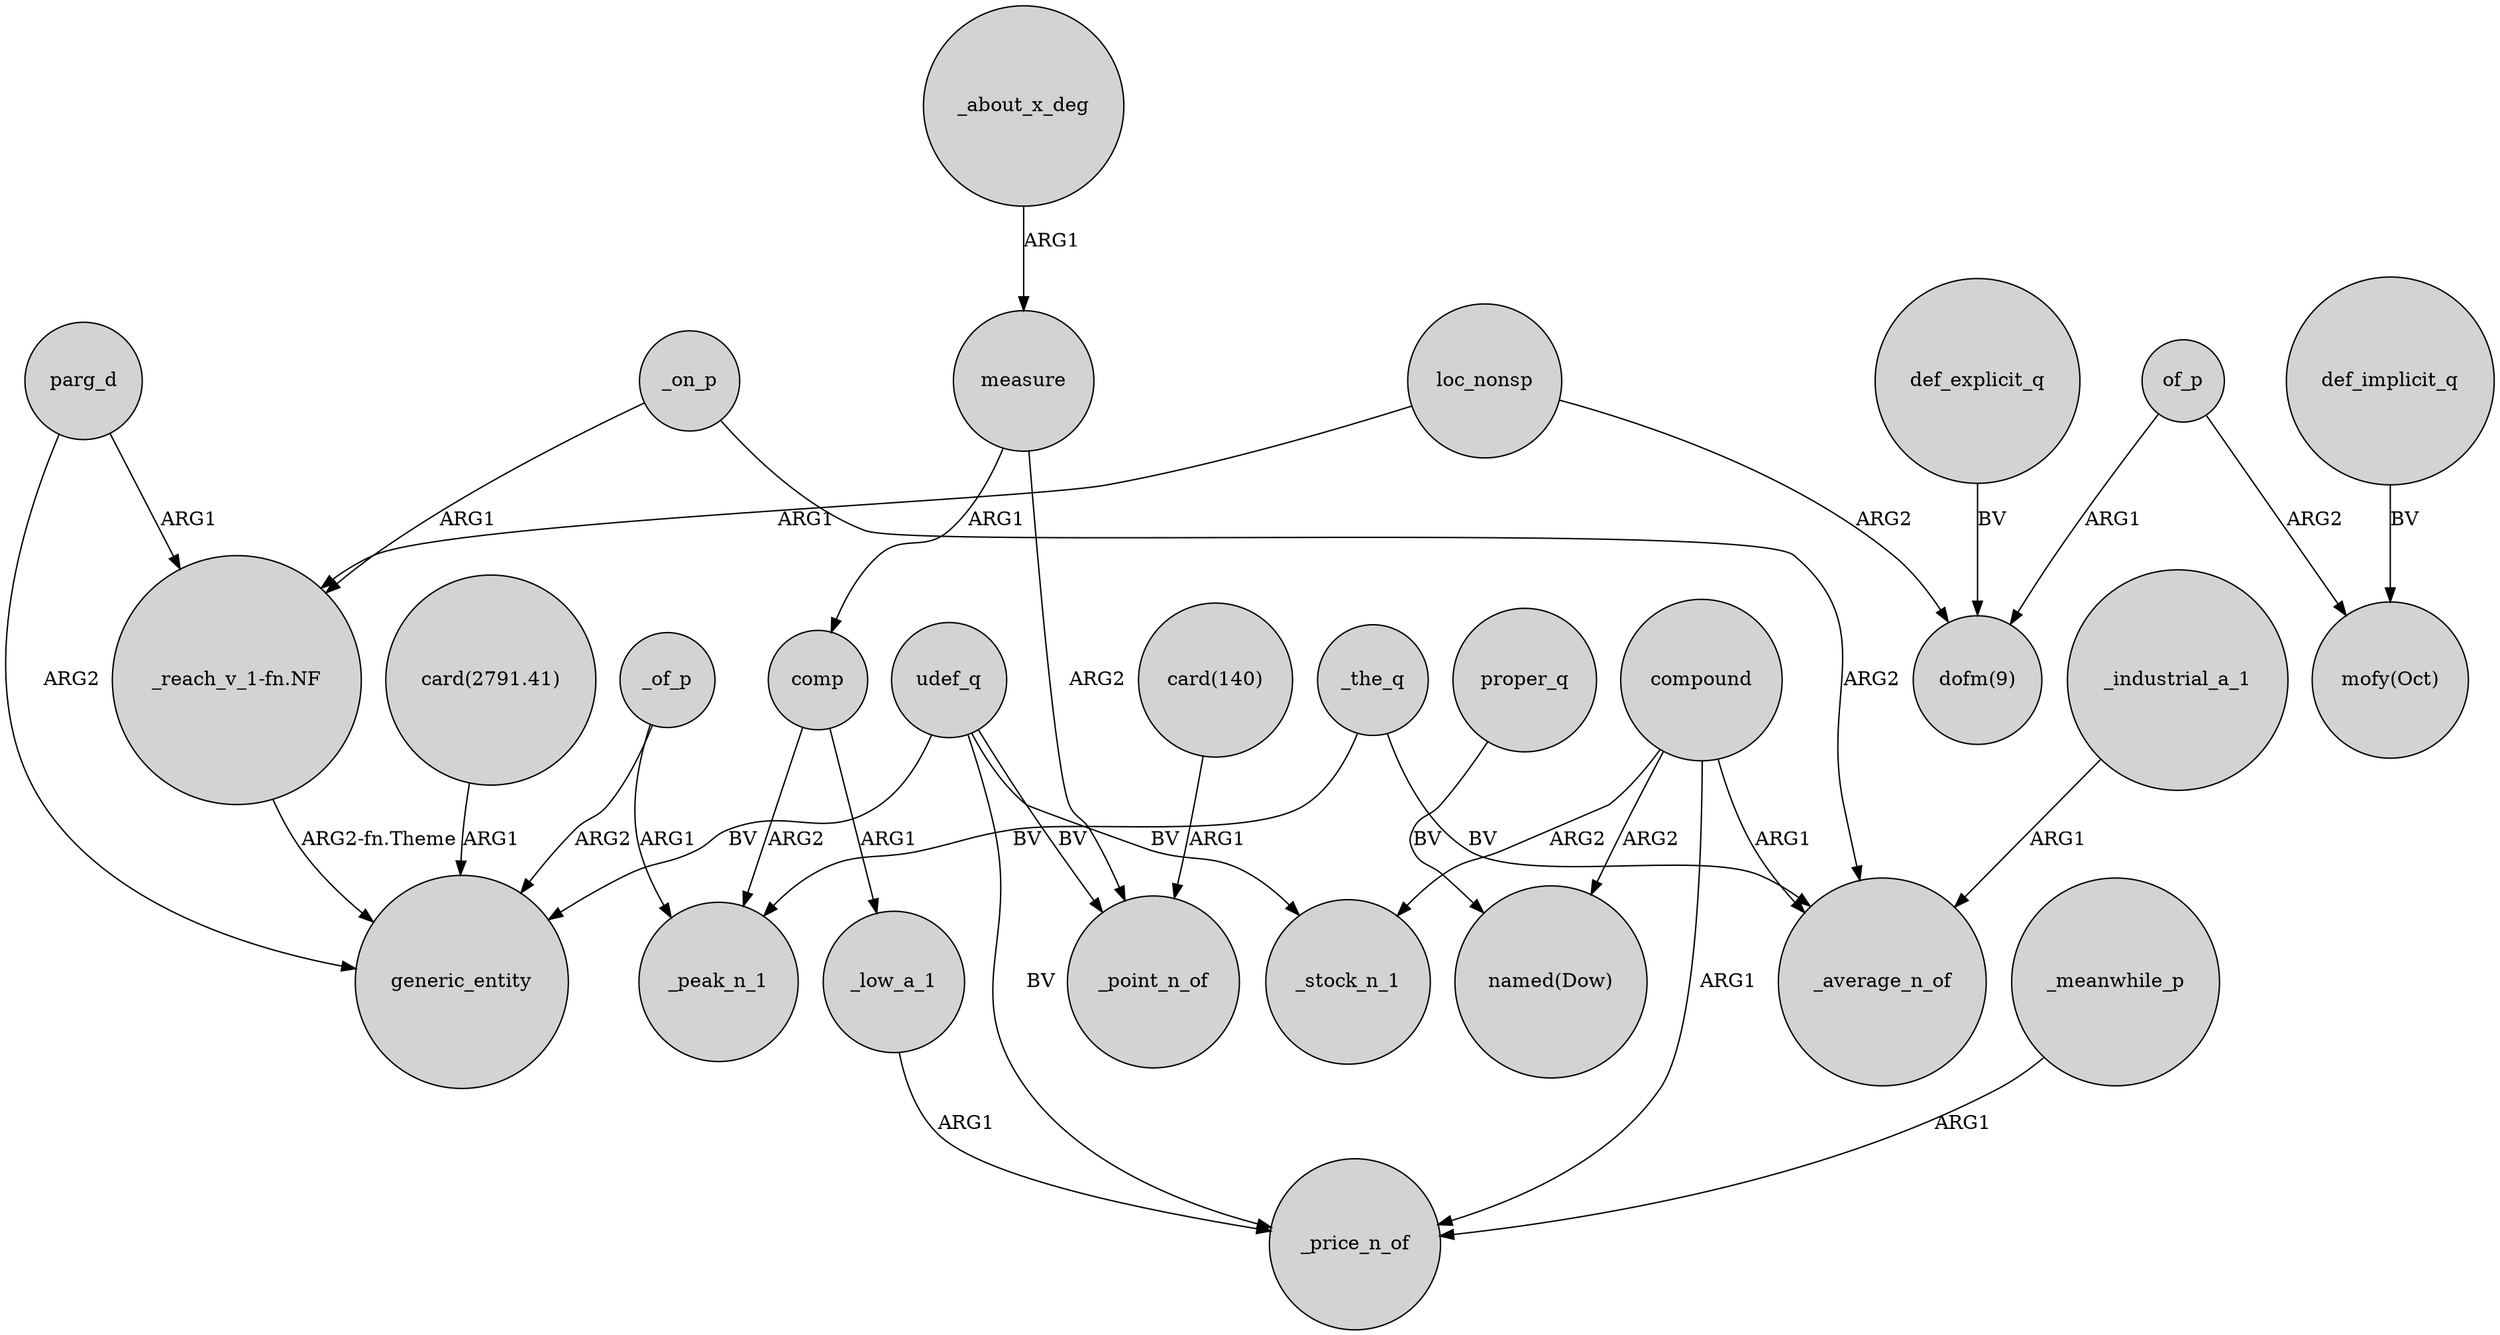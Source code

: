 digraph {
	node [shape=circle style=filled]
	"card(2791.41)" -> generic_entity [label=ARG1]
	_of_p -> generic_entity [label=ARG2]
	comp -> _peak_n_1 [label=ARG2]
	udef_q -> _price_n_of [label=BV]
	udef_q -> generic_entity [label=BV]
	def_implicit_q -> "mofy(Oct)" [label=BV]
	compound -> "named(Dow)" [label=ARG2]
	parg_d -> generic_entity [label=ARG2]
	udef_q -> _point_n_of [label=BV]
	proper_q -> "named(Dow)" [label=BV]
	measure -> comp [label=ARG1]
	of_p -> "mofy(Oct)" [label=ARG2]
	"card(140)" -> _point_n_of [label=ARG1]
	_on_p -> _average_n_of [label=ARG2]
	compound -> _average_n_of [label=ARG1]
	compound -> _stock_n_1 [label=ARG2]
	loc_nonsp -> "_reach_v_1-fn.NF" [label=ARG1]
	parg_d -> "_reach_v_1-fn.NF" [label=ARG1]
	udef_q -> _stock_n_1 [label=BV]
	_the_q -> _peak_n_1 [label=BV]
	_on_p -> "_reach_v_1-fn.NF" [label=ARG1]
	_meanwhile_p -> _price_n_of [label=ARG1]
	_the_q -> _average_n_of [label=BV]
	of_p -> "dofm(9)" [label=ARG1]
	_about_x_deg -> measure [label=ARG1]
	def_explicit_q -> "dofm(9)" [label=BV]
	_of_p -> _peak_n_1 [label=ARG1]
	loc_nonsp -> "dofm(9)" [label=ARG2]
	compound -> _price_n_of [label=ARG1]
	"_reach_v_1-fn.NF" -> generic_entity [label="ARG2-fn.Theme"]
	_industrial_a_1 -> _average_n_of [label=ARG1]
	_low_a_1 -> _price_n_of [label=ARG1]
	measure -> _point_n_of [label=ARG2]
	comp -> _low_a_1 [label=ARG1]
}
